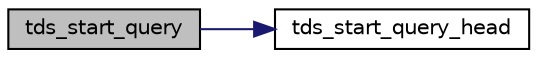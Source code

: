 digraph "tds_start_query"
{
 // LATEX_PDF_SIZE
  edge [fontname="Helvetica",fontsize="10",labelfontname="Helvetica",labelfontsize="10"];
  node [fontname="Helvetica",fontsize="10",shape=record];
  rankdir="LR";
  Node1 [label="tds_start_query",height=0.2,width=0.4,color="black", fillcolor="grey75", style="filled", fontcolor="black",tooltip="Start query packet of a given type."];
  Node1 -> Node2 [color="midnightblue",fontsize="10",style="solid",fontname="Helvetica"];
  Node2 [label="tds_start_query_head",height=0.2,width=0.4,color="black", fillcolor="white", style="filled",URL="$a00563.html#ga9ad2e6defce530a8778791cce0166ccd",tooltip="Start query packet of a given type."];
}
